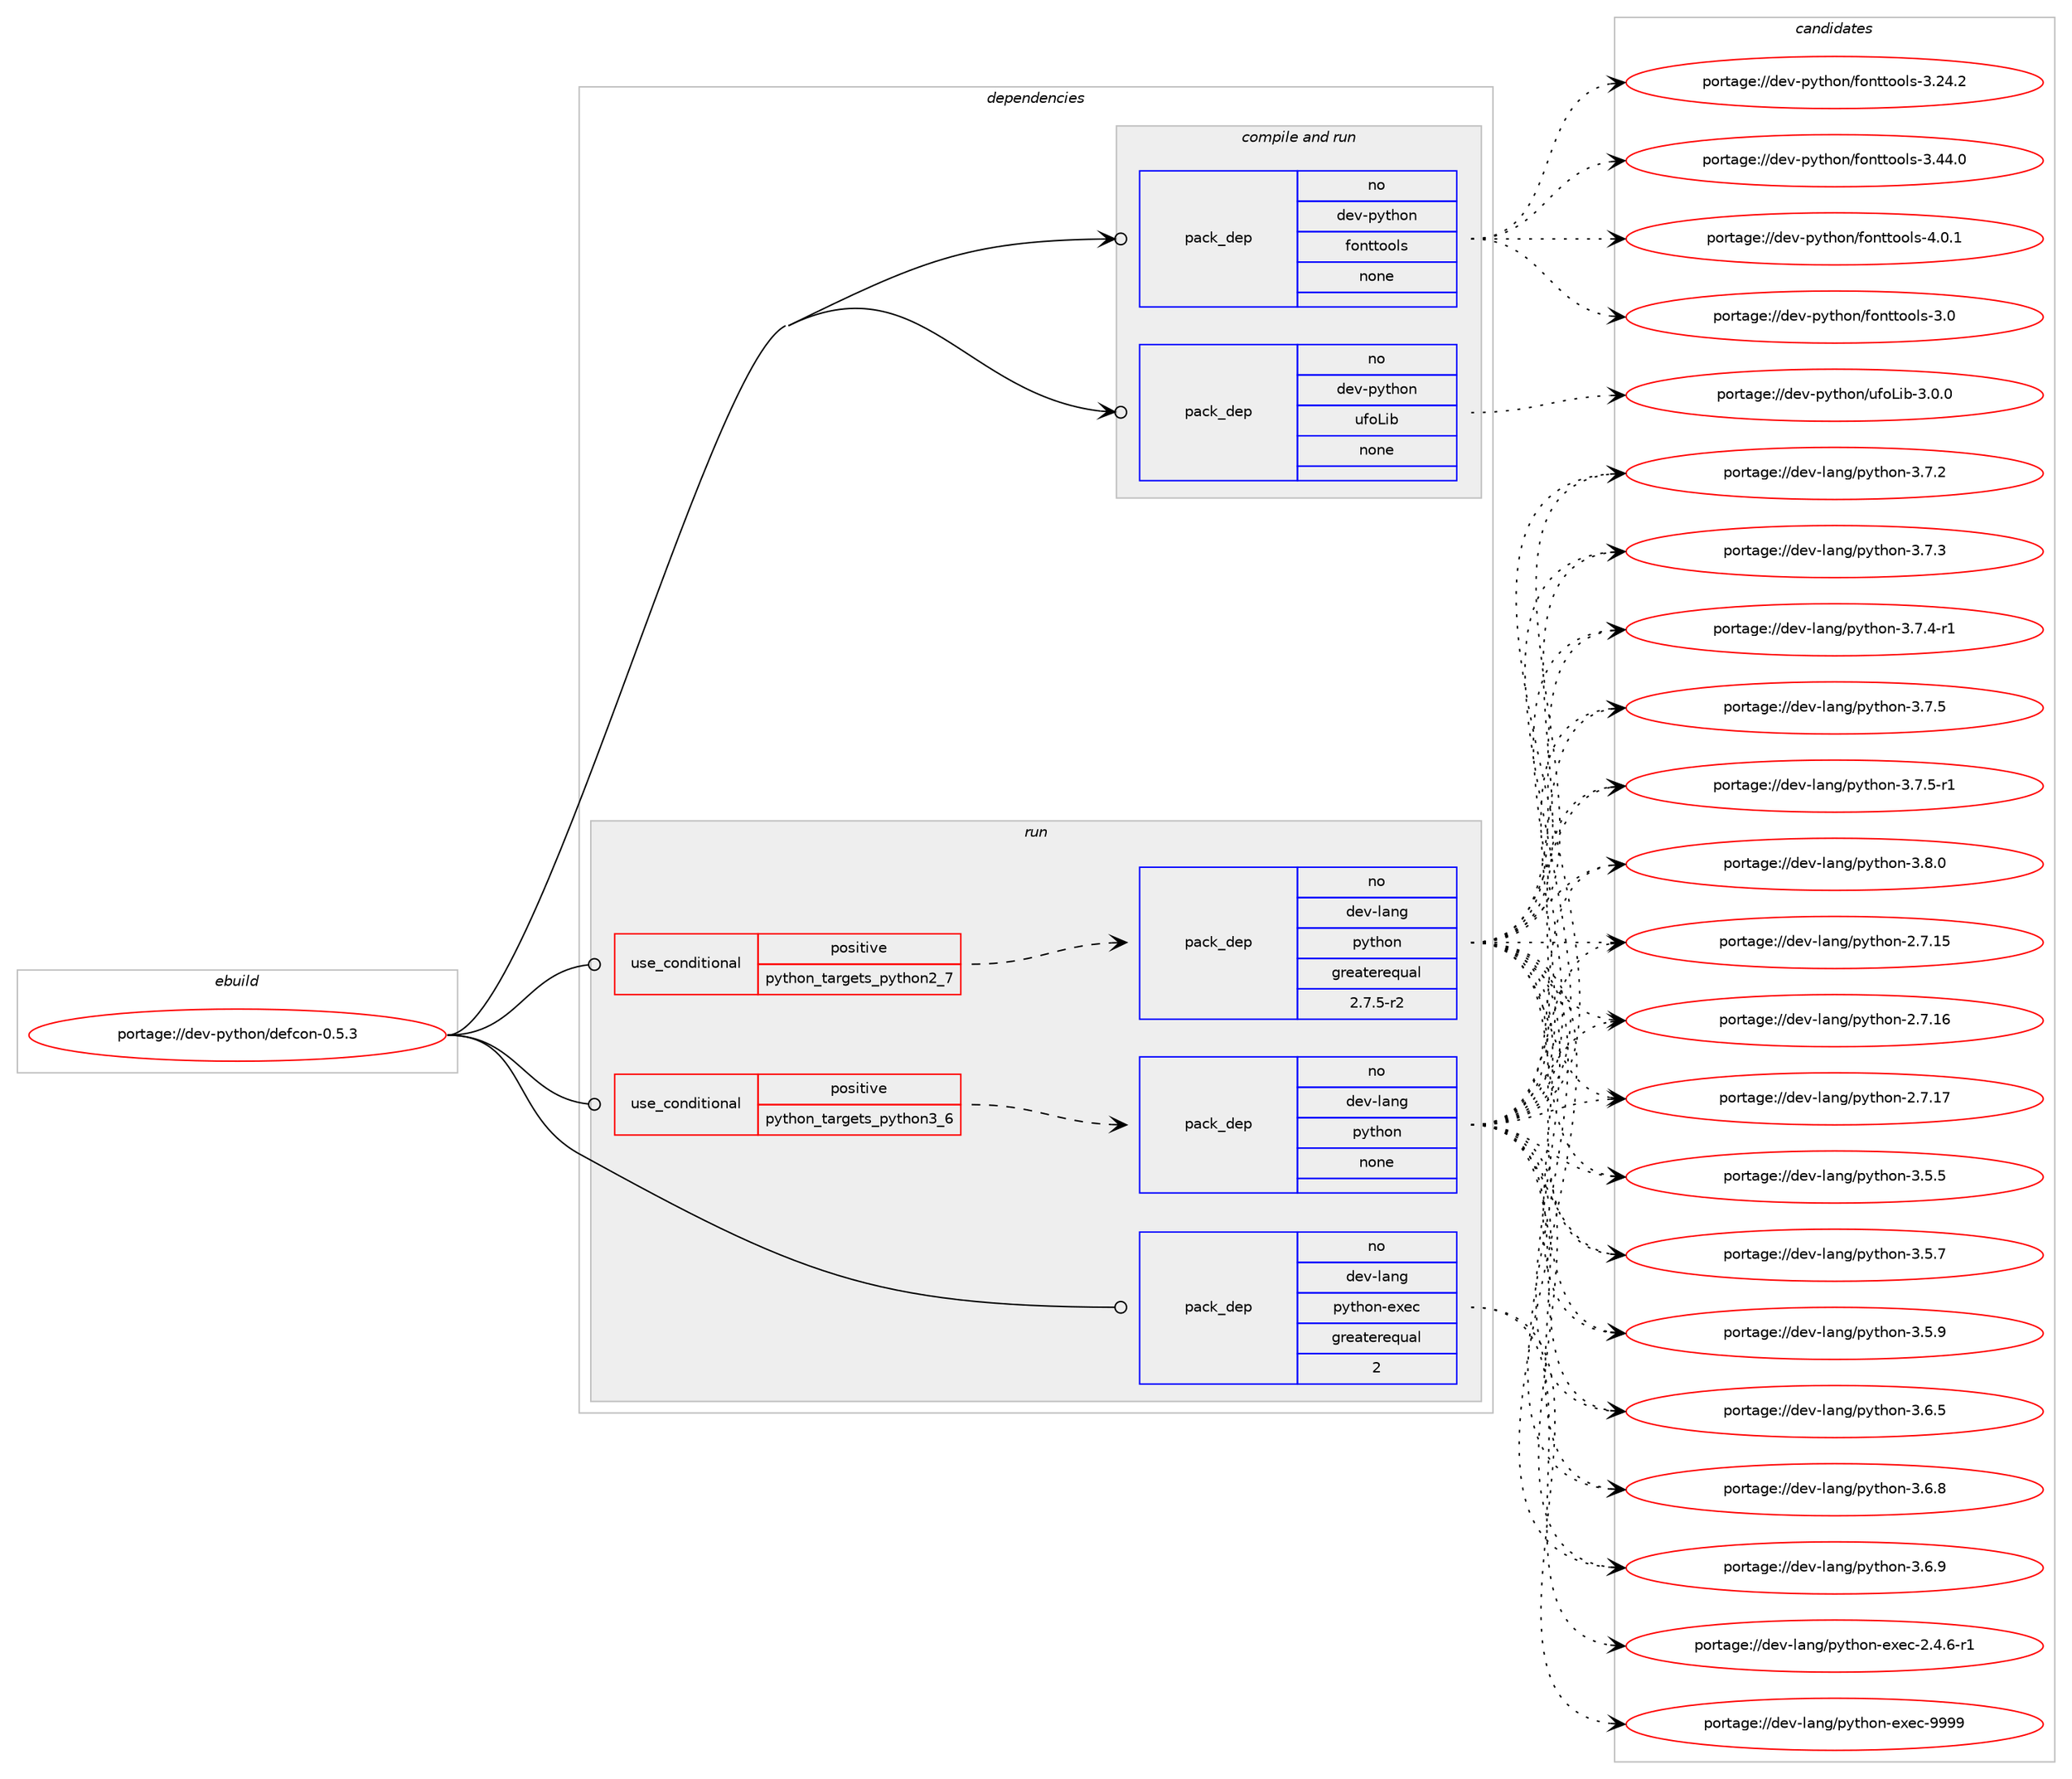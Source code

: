 digraph prolog {

# *************
# Graph options
# *************

newrank=true;
concentrate=true;
compound=true;
graph [rankdir=LR,fontname=Helvetica,fontsize=10,ranksep=1.5];#, ranksep=2.5, nodesep=0.2];
edge  [arrowhead=vee];
node  [fontname=Helvetica,fontsize=10];

# **********
# The ebuild
# **********

subgraph cluster_leftcol {
color=gray;
rank=same;
label=<<i>ebuild</i>>;
id [label="portage://dev-python/defcon-0.5.3", color=red, width=4, href="../dev-python/defcon-0.5.3.svg"];
}

# ****************
# The dependencies
# ****************

subgraph cluster_midcol {
color=gray;
label=<<i>dependencies</i>>;
subgraph cluster_compile {
fillcolor="#eeeeee";
style=filled;
label=<<i>compile</i>>;
}
subgraph cluster_compileandrun {
fillcolor="#eeeeee";
style=filled;
label=<<i>compile and run</i>>;
subgraph pack105077 {
dependency135914 [label=<<TABLE BORDER="0" CELLBORDER="1" CELLSPACING="0" CELLPADDING="4" WIDTH="220"><TR><TD ROWSPAN="6" CELLPADDING="30">pack_dep</TD></TR><TR><TD WIDTH="110">no</TD></TR><TR><TD>dev-python</TD></TR><TR><TD>fonttools</TD></TR><TR><TD>none</TD></TR><TR><TD></TD></TR></TABLE>>, shape=none, color=blue];
}
id:e -> dependency135914:w [weight=20,style="solid",arrowhead="odotvee"];
subgraph pack105078 {
dependency135915 [label=<<TABLE BORDER="0" CELLBORDER="1" CELLSPACING="0" CELLPADDING="4" WIDTH="220"><TR><TD ROWSPAN="6" CELLPADDING="30">pack_dep</TD></TR><TR><TD WIDTH="110">no</TD></TR><TR><TD>dev-python</TD></TR><TR><TD>ufoLib</TD></TR><TR><TD>none</TD></TR><TR><TD></TD></TR></TABLE>>, shape=none, color=blue];
}
id:e -> dependency135915:w [weight=20,style="solid",arrowhead="odotvee"];
}
subgraph cluster_run {
fillcolor="#eeeeee";
style=filled;
label=<<i>run</i>>;
subgraph cond27520 {
dependency135916 [label=<<TABLE BORDER="0" CELLBORDER="1" CELLSPACING="0" CELLPADDING="4"><TR><TD ROWSPAN="3" CELLPADDING="10">use_conditional</TD></TR><TR><TD>positive</TD></TR><TR><TD>python_targets_python2_7</TD></TR></TABLE>>, shape=none, color=red];
subgraph pack105079 {
dependency135917 [label=<<TABLE BORDER="0" CELLBORDER="1" CELLSPACING="0" CELLPADDING="4" WIDTH="220"><TR><TD ROWSPAN="6" CELLPADDING="30">pack_dep</TD></TR><TR><TD WIDTH="110">no</TD></TR><TR><TD>dev-lang</TD></TR><TR><TD>python</TD></TR><TR><TD>greaterequal</TD></TR><TR><TD>2.7.5-r2</TD></TR></TABLE>>, shape=none, color=blue];
}
dependency135916:e -> dependency135917:w [weight=20,style="dashed",arrowhead="vee"];
}
id:e -> dependency135916:w [weight=20,style="solid",arrowhead="odot"];
subgraph cond27521 {
dependency135918 [label=<<TABLE BORDER="0" CELLBORDER="1" CELLSPACING="0" CELLPADDING="4"><TR><TD ROWSPAN="3" CELLPADDING="10">use_conditional</TD></TR><TR><TD>positive</TD></TR><TR><TD>python_targets_python3_6</TD></TR></TABLE>>, shape=none, color=red];
subgraph pack105080 {
dependency135919 [label=<<TABLE BORDER="0" CELLBORDER="1" CELLSPACING="0" CELLPADDING="4" WIDTH="220"><TR><TD ROWSPAN="6" CELLPADDING="30">pack_dep</TD></TR><TR><TD WIDTH="110">no</TD></TR><TR><TD>dev-lang</TD></TR><TR><TD>python</TD></TR><TR><TD>none</TD></TR><TR><TD></TD></TR></TABLE>>, shape=none, color=blue];
}
dependency135918:e -> dependency135919:w [weight=20,style="dashed",arrowhead="vee"];
}
id:e -> dependency135918:w [weight=20,style="solid",arrowhead="odot"];
subgraph pack105081 {
dependency135920 [label=<<TABLE BORDER="0" CELLBORDER="1" CELLSPACING="0" CELLPADDING="4" WIDTH="220"><TR><TD ROWSPAN="6" CELLPADDING="30">pack_dep</TD></TR><TR><TD WIDTH="110">no</TD></TR><TR><TD>dev-lang</TD></TR><TR><TD>python-exec</TD></TR><TR><TD>greaterequal</TD></TR><TR><TD>2</TD></TR></TABLE>>, shape=none, color=blue];
}
id:e -> dependency135920:w [weight=20,style="solid",arrowhead="odot"];
}
}

# **************
# The candidates
# **************

subgraph cluster_choices {
rank=same;
color=gray;
label=<<i>candidates</i>>;

subgraph choice105077 {
color=black;
nodesep=1;
choiceportage100101118451121211161041111104710211111011611611111110811545514648 [label="portage://dev-python/fonttools-3.0", color=red, width=4,href="../dev-python/fonttools-3.0.svg"];
choiceportage100101118451121211161041111104710211111011611611111110811545514650524650 [label="portage://dev-python/fonttools-3.24.2", color=red, width=4,href="../dev-python/fonttools-3.24.2.svg"];
choiceportage100101118451121211161041111104710211111011611611111110811545514652524648 [label="portage://dev-python/fonttools-3.44.0", color=red, width=4,href="../dev-python/fonttools-3.44.0.svg"];
choiceportage1001011184511212111610411111047102111110116116111111108115455246484649 [label="portage://dev-python/fonttools-4.0.1", color=red, width=4,href="../dev-python/fonttools-4.0.1.svg"];
dependency135914:e -> choiceportage100101118451121211161041111104710211111011611611111110811545514648:w [style=dotted,weight="100"];
dependency135914:e -> choiceportage100101118451121211161041111104710211111011611611111110811545514650524650:w [style=dotted,weight="100"];
dependency135914:e -> choiceportage100101118451121211161041111104710211111011611611111110811545514652524648:w [style=dotted,weight="100"];
dependency135914:e -> choiceportage1001011184511212111610411111047102111110116116111111108115455246484649:w [style=dotted,weight="100"];
}
subgraph choice105078 {
color=black;
nodesep=1;
choiceportage10010111845112121116104111110471171021117610598455146484648 [label="portage://dev-python/ufoLib-3.0.0", color=red, width=4,href="../dev-python/ufoLib-3.0.0.svg"];
dependency135915:e -> choiceportage10010111845112121116104111110471171021117610598455146484648:w [style=dotted,weight="100"];
}
subgraph choice105079 {
color=black;
nodesep=1;
choiceportage10010111845108971101034711212111610411111045504655464953 [label="portage://dev-lang/python-2.7.15", color=red, width=4,href="../dev-lang/python-2.7.15.svg"];
choiceportage10010111845108971101034711212111610411111045504655464954 [label="portage://dev-lang/python-2.7.16", color=red, width=4,href="../dev-lang/python-2.7.16.svg"];
choiceportage10010111845108971101034711212111610411111045504655464955 [label="portage://dev-lang/python-2.7.17", color=red, width=4,href="../dev-lang/python-2.7.17.svg"];
choiceportage100101118451089711010347112121116104111110455146534653 [label="portage://dev-lang/python-3.5.5", color=red, width=4,href="../dev-lang/python-3.5.5.svg"];
choiceportage100101118451089711010347112121116104111110455146534655 [label="portage://dev-lang/python-3.5.7", color=red, width=4,href="../dev-lang/python-3.5.7.svg"];
choiceportage100101118451089711010347112121116104111110455146534657 [label="portage://dev-lang/python-3.5.9", color=red, width=4,href="../dev-lang/python-3.5.9.svg"];
choiceportage100101118451089711010347112121116104111110455146544653 [label="portage://dev-lang/python-3.6.5", color=red, width=4,href="../dev-lang/python-3.6.5.svg"];
choiceportage100101118451089711010347112121116104111110455146544656 [label="portage://dev-lang/python-3.6.8", color=red, width=4,href="../dev-lang/python-3.6.8.svg"];
choiceportage100101118451089711010347112121116104111110455146544657 [label="portage://dev-lang/python-3.6.9", color=red, width=4,href="../dev-lang/python-3.6.9.svg"];
choiceportage100101118451089711010347112121116104111110455146554650 [label="portage://dev-lang/python-3.7.2", color=red, width=4,href="../dev-lang/python-3.7.2.svg"];
choiceportage100101118451089711010347112121116104111110455146554651 [label="portage://dev-lang/python-3.7.3", color=red, width=4,href="../dev-lang/python-3.7.3.svg"];
choiceportage1001011184510897110103471121211161041111104551465546524511449 [label="portage://dev-lang/python-3.7.4-r1", color=red, width=4,href="../dev-lang/python-3.7.4-r1.svg"];
choiceportage100101118451089711010347112121116104111110455146554653 [label="portage://dev-lang/python-3.7.5", color=red, width=4,href="../dev-lang/python-3.7.5.svg"];
choiceportage1001011184510897110103471121211161041111104551465546534511449 [label="portage://dev-lang/python-3.7.5-r1", color=red, width=4,href="../dev-lang/python-3.7.5-r1.svg"];
choiceportage100101118451089711010347112121116104111110455146564648 [label="portage://dev-lang/python-3.8.0", color=red, width=4,href="../dev-lang/python-3.8.0.svg"];
dependency135917:e -> choiceportage10010111845108971101034711212111610411111045504655464953:w [style=dotted,weight="100"];
dependency135917:e -> choiceportage10010111845108971101034711212111610411111045504655464954:w [style=dotted,weight="100"];
dependency135917:e -> choiceportage10010111845108971101034711212111610411111045504655464955:w [style=dotted,weight="100"];
dependency135917:e -> choiceportage100101118451089711010347112121116104111110455146534653:w [style=dotted,weight="100"];
dependency135917:e -> choiceportage100101118451089711010347112121116104111110455146534655:w [style=dotted,weight="100"];
dependency135917:e -> choiceportage100101118451089711010347112121116104111110455146534657:w [style=dotted,weight="100"];
dependency135917:e -> choiceportage100101118451089711010347112121116104111110455146544653:w [style=dotted,weight="100"];
dependency135917:e -> choiceportage100101118451089711010347112121116104111110455146544656:w [style=dotted,weight="100"];
dependency135917:e -> choiceportage100101118451089711010347112121116104111110455146544657:w [style=dotted,weight="100"];
dependency135917:e -> choiceportage100101118451089711010347112121116104111110455146554650:w [style=dotted,weight="100"];
dependency135917:e -> choiceportage100101118451089711010347112121116104111110455146554651:w [style=dotted,weight="100"];
dependency135917:e -> choiceportage1001011184510897110103471121211161041111104551465546524511449:w [style=dotted,weight="100"];
dependency135917:e -> choiceportage100101118451089711010347112121116104111110455146554653:w [style=dotted,weight="100"];
dependency135917:e -> choiceportage1001011184510897110103471121211161041111104551465546534511449:w [style=dotted,weight="100"];
dependency135917:e -> choiceportage100101118451089711010347112121116104111110455146564648:w [style=dotted,weight="100"];
}
subgraph choice105080 {
color=black;
nodesep=1;
choiceportage10010111845108971101034711212111610411111045504655464953 [label="portage://dev-lang/python-2.7.15", color=red, width=4,href="../dev-lang/python-2.7.15.svg"];
choiceportage10010111845108971101034711212111610411111045504655464954 [label="portage://dev-lang/python-2.7.16", color=red, width=4,href="../dev-lang/python-2.7.16.svg"];
choiceportage10010111845108971101034711212111610411111045504655464955 [label="portage://dev-lang/python-2.7.17", color=red, width=4,href="../dev-lang/python-2.7.17.svg"];
choiceportage100101118451089711010347112121116104111110455146534653 [label="portage://dev-lang/python-3.5.5", color=red, width=4,href="../dev-lang/python-3.5.5.svg"];
choiceportage100101118451089711010347112121116104111110455146534655 [label="portage://dev-lang/python-3.5.7", color=red, width=4,href="../dev-lang/python-3.5.7.svg"];
choiceportage100101118451089711010347112121116104111110455146534657 [label="portage://dev-lang/python-3.5.9", color=red, width=4,href="../dev-lang/python-3.5.9.svg"];
choiceportage100101118451089711010347112121116104111110455146544653 [label="portage://dev-lang/python-3.6.5", color=red, width=4,href="../dev-lang/python-3.6.5.svg"];
choiceportage100101118451089711010347112121116104111110455146544656 [label="portage://dev-lang/python-3.6.8", color=red, width=4,href="../dev-lang/python-3.6.8.svg"];
choiceportage100101118451089711010347112121116104111110455146544657 [label="portage://dev-lang/python-3.6.9", color=red, width=4,href="../dev-lang/python-3.6.9.svg"];
choiceportage100101118451089711010347112121116104111110455146554650 [label="portage://dev-lang/python-3.7.2", color=red, width=4,href="../dev-lang/python-3.7.2.svg"];
choiceportage100101118451089711010347112121116104111110455146554651 [label="portage://dev-lang/python-3.7.3", color=red, width=4,href="../dev-lang/python-3.7.3.svg"];
choiceportage1001011184510897110103471121211161041111104551465546524511449 [label="portage://dev-lang/python-3.7.4-r1", color=red, width=4,href="../dev-lang/python-3.7.4-r1.svg"];
choiceportage100101118451089711010347112121116104111110455146554653 [label="portage://dev-lang/python-3.7.5", color=red, width=4,href="../dev-lang/python-3.7.5.svg"];
choiceportage1001011184510897110103471121211161041111104551465546534511449 [label="portage://dev-lang/python-3.7.5-r1", color=red, width=4,href="../dev-lang/python-3.7.5-r1.svg"];
choiceportage100101118451089711010347112121116104111110455146564648 [label="portage://dev-lang/python-3.8.0", color=red, width=4,href="../dev-lang/python-3.8.0.svg"];
dependency135919:e -> choiceportage10010111845108971101034711212111610411111045504655464953:w [style=dotted,weight="100"];
dependency135919:e -> choiceportage10010111845108971101034711212111610411111045504655464954:w [style=dotted,weight="100"];
dependency135919:e -> choiceportage10010111845108971101034711212111610411111045504655464955:w [style=dotted,weight="100"];
dependency135919:e -> choiceportage100101118451089711010347112121116104111110455146534653:w [style=dotted,weight="100"];
dependency135919:e -> choiceportage100101118451089711010347112121116104111110455146534655:w [style=dotted,weight="100"];
dependency135919:e -> choiceportage100101118451089711010347112121116104111110455146534657:w [style=dotted,weight="100"];
dependency135919:e -> choiceportage100101118451089711010347112121116104111110455146544653:w [style=dotted,weight="100"];
dependency135919:e -> choiceportage100101118451089711010347112121116104111110455146544656:w [style=dotted,weight="100"];
dependency135919:e -> choiceportage100101118451089711010347112121116104111110455146544657:w [style=dotted,weight="100"];
dependency135919:e -> choiceportage100101118451089711010347112121116104111110455146554650:w [style=dotted,weight="100"];
dependency135919:e -> choiceportage100101118451089711010347112121116104111110455146554651:w [style=dotted,weight="100"];
dependency135919:e -> choiceportage1001011184510897110103471121211161041111104551465546524511449:w [style=dotted,weight="100"];
dependency135919:e -> choiceportage100101118451089711010347112121116104111110455146554653:w [style=dotted,weight="100"];
dependency135919:e -> choiceportage1001011184510897110103471121211161041111104551465546534511449:w [style=dotted,weight="100"];
dependency135919:e -> choiceportage100101118451089711010347112121116104111110455146564648:w [style=dotted,weight="100"];
}
subgraph choice105081 {
color=black;
nodesep=1;
choiceportage10010111845108971101034711212111610411111045101120101994550465246544511449 [label="portage://dev-lang/python-exec-2.4.6-r1", color=red, width=4,href="../dev-lang/python-exec-2.4.6-r1.svg"];
choiceportage10010111845108971101034711212111610411111045101120101994557575757 [label="portage://dev-lang/python-exec-9999", color=red, width=4,href="../dev-lang/python-exec-9999.svg"];
dependency135920:e -> choiceportage10010111845108971101034711212111610411111045101120101994550465246544511449:w [style=dotted,weight="100"];
dependency135920:e -> choiceportage10010111845108971101034711212111610411111045101120101994557575757:w [style=dotted,weight="100"];
}
}

}
